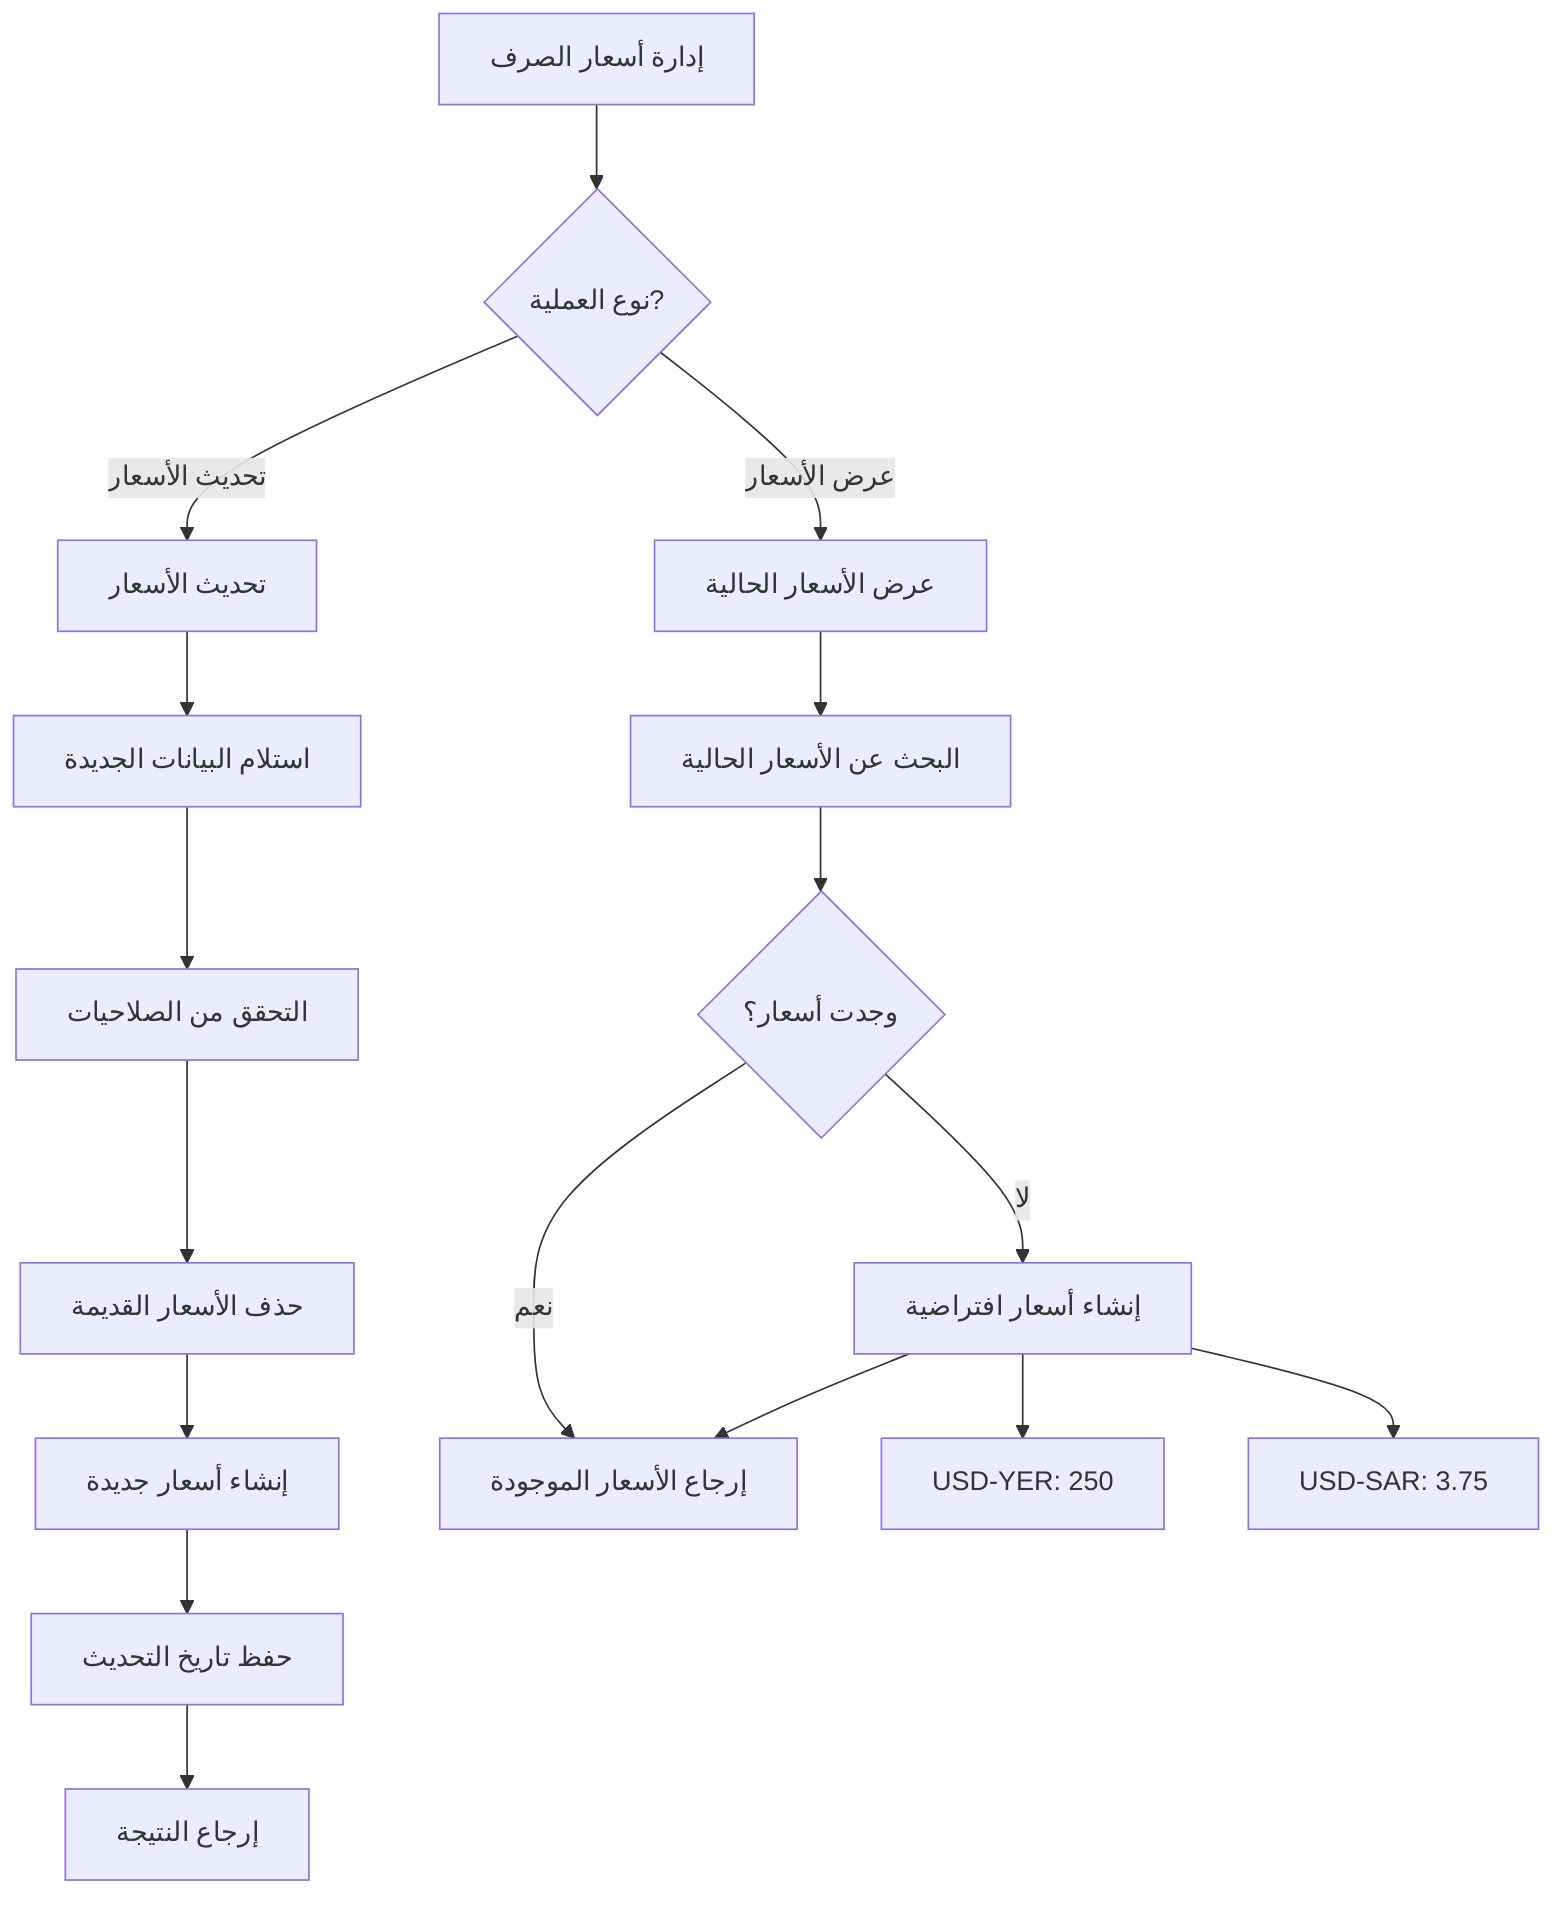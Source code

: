 %% Exchange Rates Management System
%% View at https://mermaid.live
flowchart TD
  A[إدارة أسعار الصرف] --> B{نوع العملية?}
  B -->|تحديث الأسعار| C[تحديث الأسعار]
  B -->|عرض الأسعار| D[عرض الأسعار الحالية]

  %% Update Rates (Admin Only)
  C --> C1[استلام البيانات الجديدة]
  C1 --> C2[التحقق من الصلاحيات]
  C2 --> C3[حذف الأسعار القديمة]
  C3 --> C4[إنشاء أسعار جديدة]
  C4 --> C5[حفظ تاريخ التحديث]
  C5 --> C6[إرجاع النتيجة]

  %% Display Current Rates
  D --> D1[البحث عن الأسعار الحالية]
  D1 --> D2{وجدت أسعار؟}
  D2 -->|نعم| D3[إرجاع الأسعار الموجودة]
  D2 -->|لا| D4[إنشاء أسعار افتراضية]
  D4 --> D3

  %% Default Rates
  D4 --> D4A[USD-YER: 250]
  D4 --> D4B[USD-SAR: 3.75]